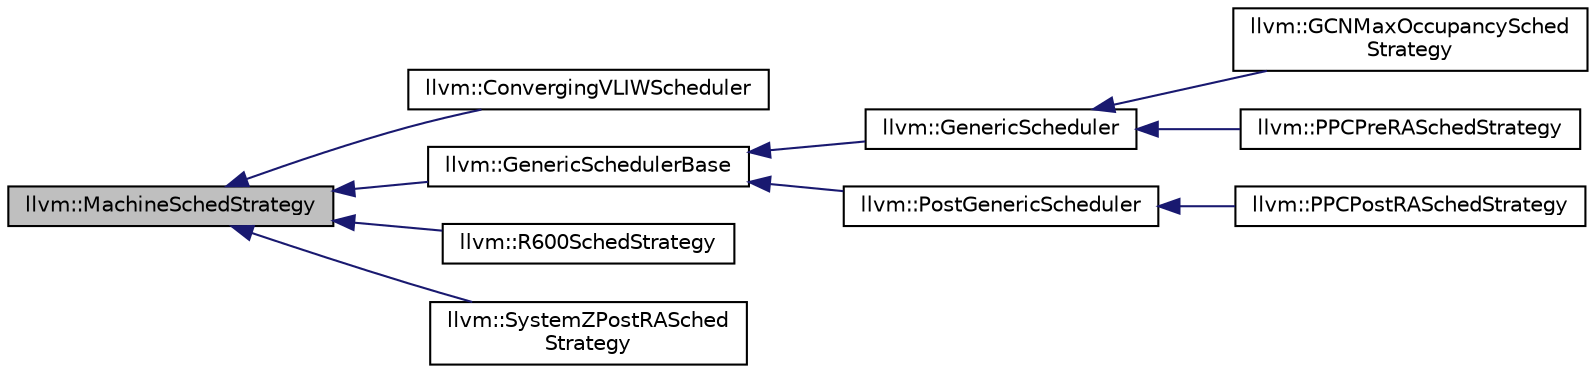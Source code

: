 digraph "llvm::MachineSchedStrategy"
{
 // LATEX_PDF_SIZE
  bgcolor="transparent";
  edge [fontname="Helvetica",fontsize="10",labelfontname="Helvetica",labelfontsize="10"];
  node [fontname="Helvetica",fontsize="10",shape="box"];
  rankdir="LR";
  Node1 [label="llvm::MachineSchedStrategy",height=0.2,width=0.4,color="black", fillcolor="grey75", style="filled", fontcolor="black",tooltip="MachineSchedStrategy - Interface to the scheduling algorithm used by ScheduleDAGMI."];
  Node1 -> Node2 [dir="back",color="midnightblue",fontsize="10",style="solid",fontname="Helvetica"];
  Node2 [label="llvm::ConvergingVLIWScheduler",height=0.2,width=0.4,color="black",URL="$classllvm_1_1ConvergingVLIWScheduler.html",tooltip="ConvergingVLIWScheduler shrinks the unscheduled zone using heuristics to balance the schedule."];
  Node1 -> Node3 [dir="back",color="midnightblue",fontsize="10",style="solid",fontname="Helvetica"];
  Node3 [label="llvm::GenericSchedulerBase",height=0.2,width=0.4,color="black",URL="$classllvm_1_1GenericSchedulerBase.html",tooltip="Base class for GenericScheduler."];
  Node3 -> Node4 [dir="back",color="midnightblue",fontsize="10",style="solid",fontname="Helvetica"];
  Node4 [label="llvm::GenericScheduler",height=0.2,width=0.4,color="black",URL="$classllvm_1_1GenericScheduler.html",tooltip="GenericScheduler shrinks the unscheduled zone using heuristics to balance the schedule."];
  Node4 -> Node5 [dir="back",color="midnightblue",fontsize="10",style="solid",fontname="Helvetica"];
  Node5 [label="llvm::GCNMaxOccupancySched\lStrategy",height=0.2,width=0.4,color="black",URL="$classllvm_1_1GCNMaxOccupancySchedStrategy.html",tooltip="This is a minimal scheduler strategy."];
  Node4 -> Node6 [dir="back",color="midnightblue",fontsize="10",style="solid",fontname="Helvetica"];
  Node6 [label="llvm::PPCPreRASchedStrategy",height=0.2,width=0.4,color="black",URL="$classllvm_1_1PPCPreRASchedStrategy.html",tooltip="A MachineSchedStrategy implementation for PowerPC pre RA scheduling."];
  Node3 -> Node7 [dir="back",color="midnightblue",fontsize="10",style="solid",fontname="Helvetica"];
  Node7 [label="llvm::PostGenericScheduler",height=0.2,width=0.4,color="black",URL="$classllvm_1_1PostGenericScheduler.html",tooltip="PostGenericScheduler - Interface to the scheduling algorithm used by ScheduleDAGMI."];
  Node7 -> Node8 [dir="back",color="midnightblue",fontsize="10",style="solid",fontname="Helvetica"];
  Node8 [label="llvm::PPCPostRASchedStrategy",height=0.2,width=0.4,color="black",URL="$classllvm_1_1PPCPostRASchedStrategy.html",tooltip="A MachineSchedStrategy implementation for PowerPC post RA scheduling."];
  Node1 -> Node9 [dir="back",color="midnightblue",fontsize="10",style="solid",fontname="Helvetica"];
  Node9 [label="llvm::R600SchedStrategy",height=0.2,width=0.4,color="black",URL="$classllvm_1_1R600SchedStrategy.html",tooltip=" "];
  Node1 -> Node10 [dir="back",color="midnightblue",fontsize="10",style="solid",fontname="Helvetica"];
  Node10 [label="llvm::SystemZPostRASched\lStrategy",height=0.2,width=0.4,color="black",URL="$classllvm_1_1SystemZPostRASchedStrategy.html",tooltip="A MachineSchedStrategy implementation for SystemZ post RA scheduling."];
}

